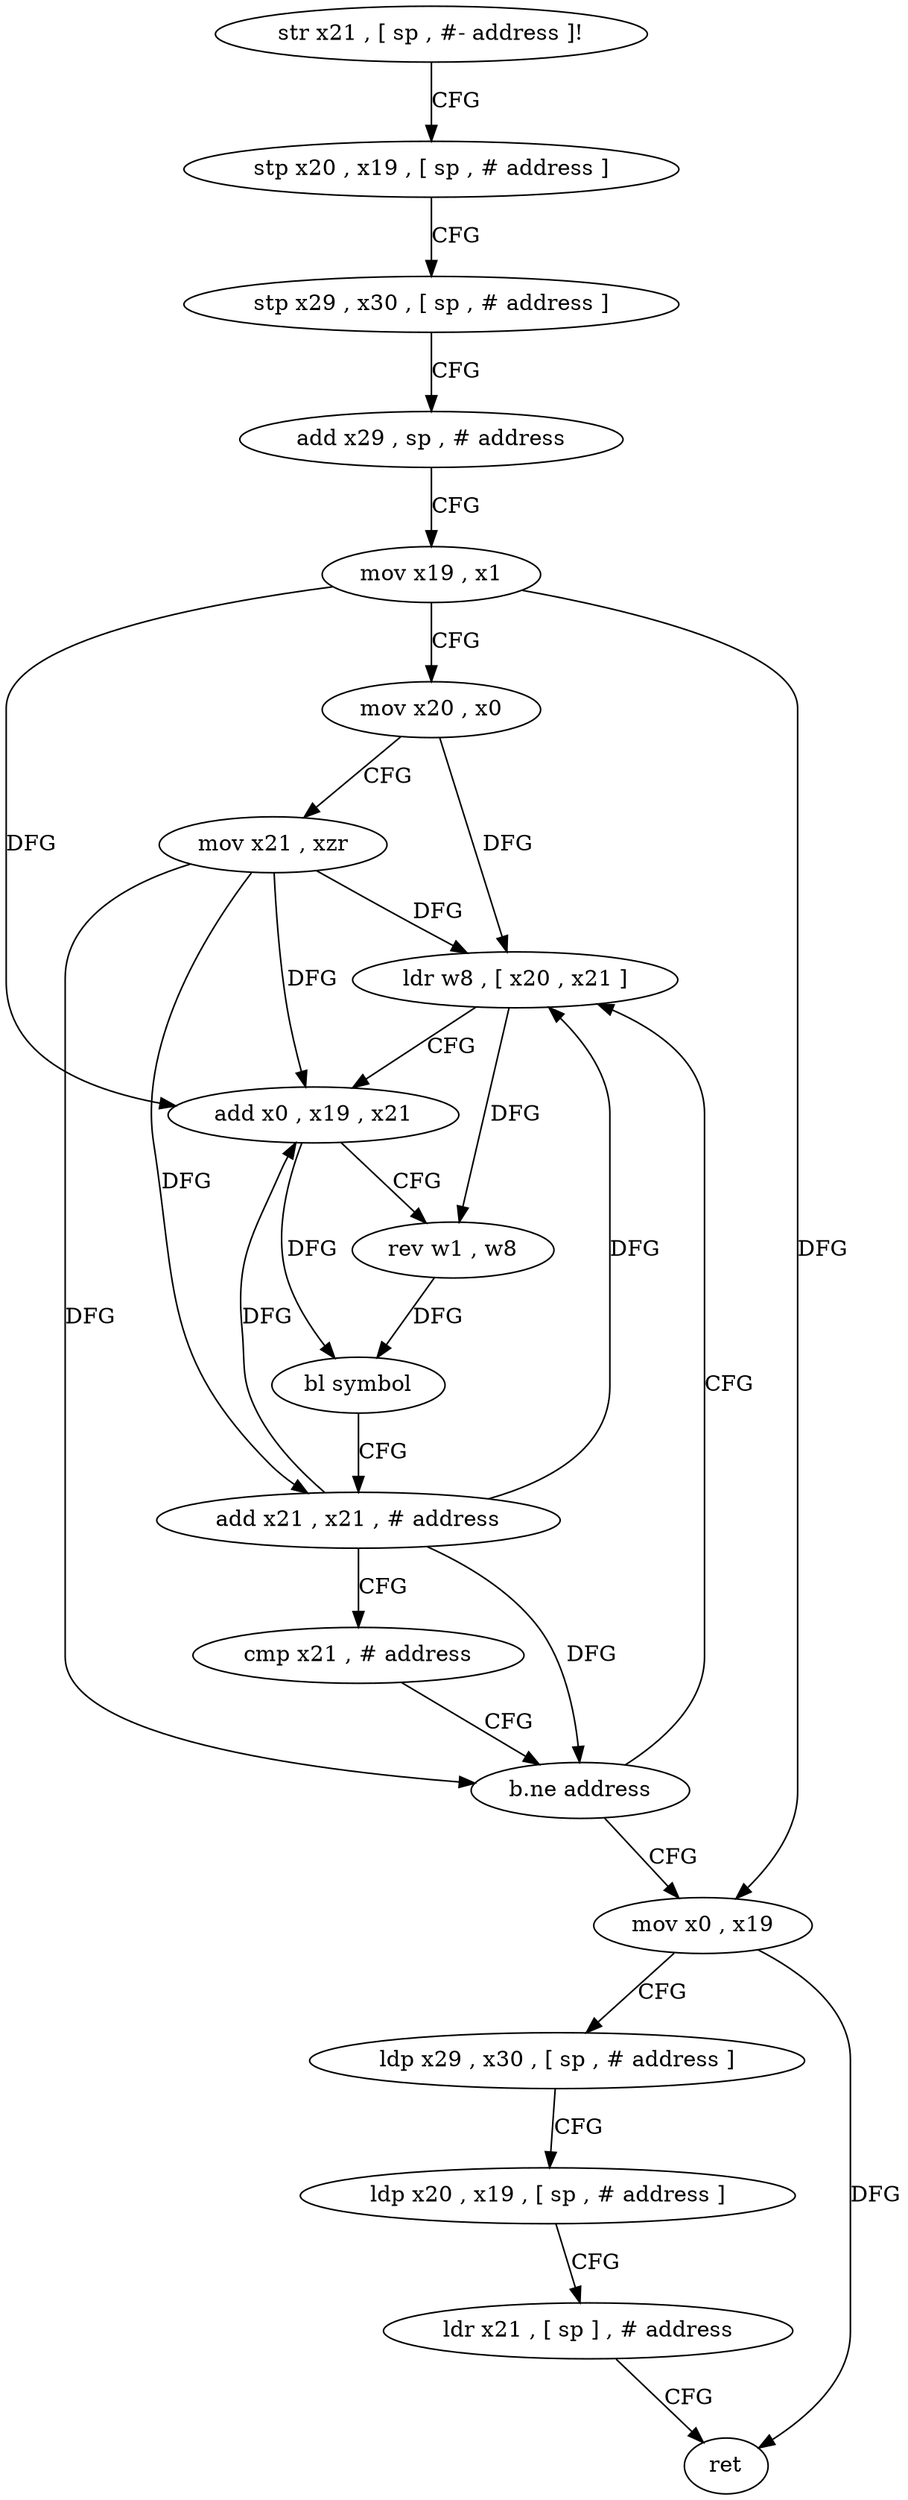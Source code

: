 digraph "func" {
"4255904" [label = "str x21 , [ sp , #- address ]!" ]
"4255908" [label = "stp x20 , x19 , [ sp , # address ]" ]
"4255912" [label = "stp x29 , x30 , [ sp , # address ]" ]
"4255916" [label = "add x29 , sp , # address" ]
"4255920" [label = "mov x19 , x1" ]
"4255924" [label = "mov x20 , x0" ]
"4255928" [label = "mov x21 , xzr" ]
"4255932" [label = "ldr w8 , [ x20 , x21 ]" ]
"4255936" [label = "add x0 , x19 , x21" ]
"4255940" [label = "rev w1 , w8" ]
"4255944" [label = "bl symbol" ]
"4255948" [label = "add x21 , x21 , # address" ]
"4255952" [label = "cmp x21 , # address" ]
"4255956" [label = "b.ne address" ]
"4255960" [label = "mov x0 , x19" ]
"4255964" [label = "ldp x29 , x30 , [ sp , # address ]" ]
"4255968" [label = "ldp x20 , x19 , [ sp , # address ]" ]
"4255972" [label = "ldr x21 , [ sp ] , # address" ]
"4255976" [label = "ret" ]
"4255904" -> "4255908" [ label = "CFG" ]
"4255908" -> "4255912" [ label = "CFG" ]
"4255912" -> "4255916" [ label = "CFG" ]
"4255916" -> "4255920" [ label = "CFG" ]
"4255920" -> "4255924" [ label = "CFG" ]
"4255920" -> "4255936" [ label = "DFG" ]
"4255920" -> "4255960" [ label = "DFG" ]
"4255924" -> "4255928" [ label = "CFG" ]
"4255924" -> "4255932" [ label = "DFG" ]
"4255928" -> "4255932" [ label = "DFG" ]
"4255928" -> "4255936" [ label = "DFG" ]
"4255928" -> "4255948" [ label = "DFG" ]
"4255928" -> "4255956" [ label = "DFG" ]
"4255932" -> "4255936" [ label = "CFG" ]
"4255932" -> "4255940" [ label = "DFG" ]
"4255936" -> "4255940" [ label = "CFG" ]
"4255936" -> "4255944" [ label = "DFG" ]
"4255940" -> "4255944" [ label = "DFG" ]
"4255944" -> "4255948" [ label = "CFG" ]
"4255948" -> "4255952" [ label = "CFG" ]
"4255948" -> "4255932" [ label = "DFG" ]
"4255948" -> "4255936" [ label = "DFG" ]
"4255948" -> "4255956" [ label = "DFG" ]
"4255952" -> "4255956" [ label = "CFG" ]
"4255956" -> "4255932" [ label = "CFG" ]
"4255956" -> "4255960" [ label = "CFG" ]
"4255960" -> "4255964" [ label = "CFG" ]
"4255960" -> "4255976" [ label = "DFG" ]
"4255964" -> "4255968" [ label = "CFG" ]
"4255968" -> "4255972" [ label = "CFG" ]
"4255972" -> "4255976" [ label = "CFG" ]
}
